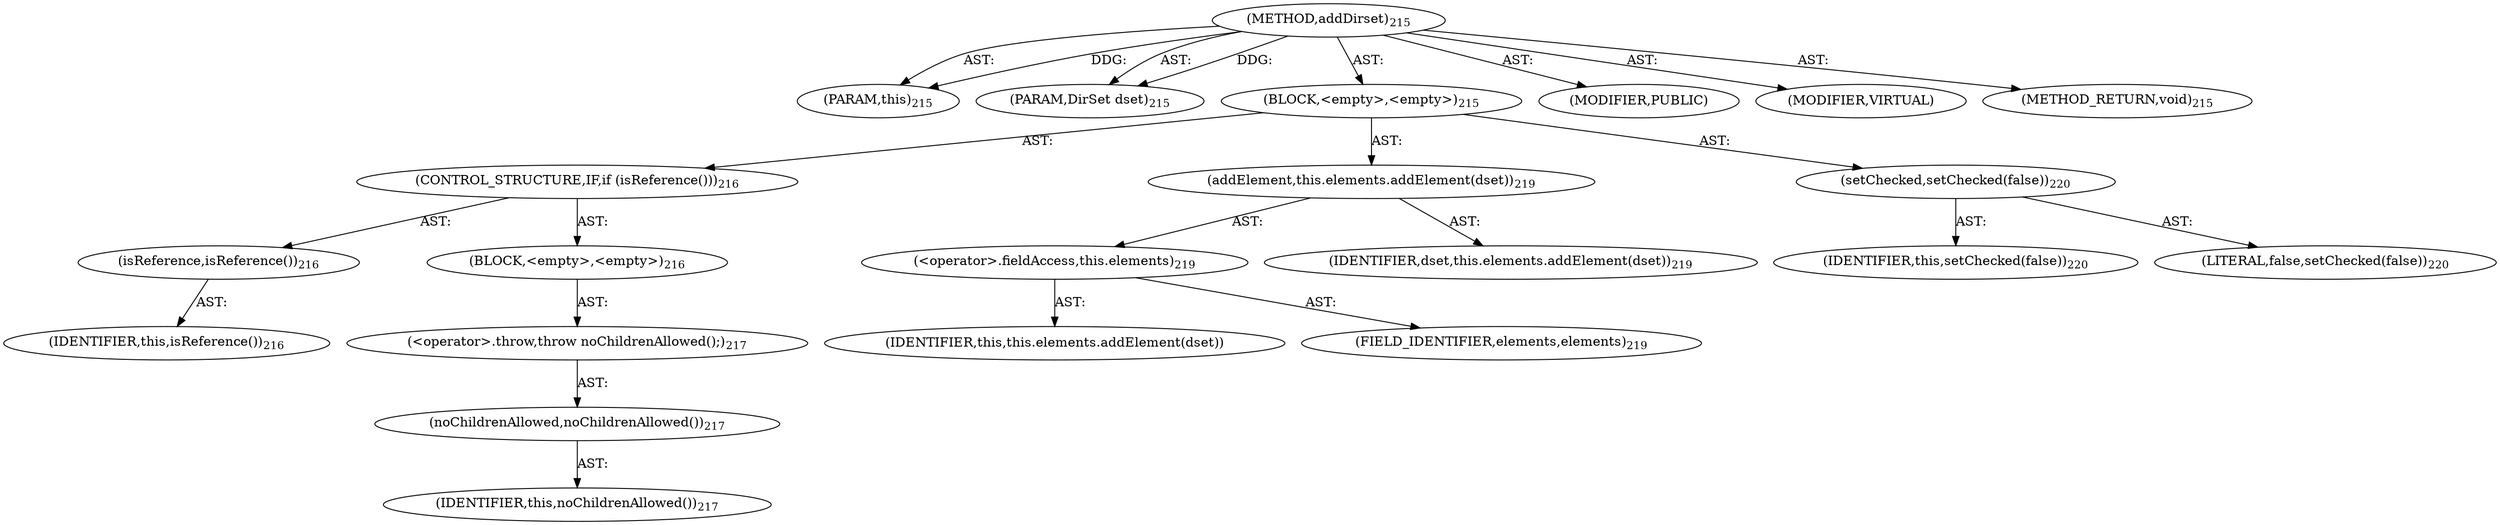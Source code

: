 digraph "addDirset" {  
"111669149708" [label = <(METHOD,addDirset)<SUB>215</SUB>> ]
"115964117001" [label = <(PARAM,this)<SUB>215</SUB>> ]
"115964117028" [label = <(PARAM,DirSet dset)<SUB>215</SUB>> ]
"25769803794" [label = <(BLOCK,&lt;empty&gt;,&lt;empty&gt;)<SUB>215</SUB>> ]
"47244640262" [label = <(CONTROL_STRUCTURE,IF,if (isReference()))<SUB>216</SUB>> ]
"30064771131" [label = <(isReference,isReference())<SUB>216</SUB>> ]
"68719476754" [label = <(IDENTIFIER,this,isReference())<SUB>216</SUB>> ]
"25769803795" [label = <(BLOCK,&lt;empty&gt;,&lt;empty&gt;)<SUB>216</SUB>> ]
"30064771132" [label = <(&lt;operator&gt;.throw,throw noChildrenAllowed();)<SUB>217</SUB>> ]
"30064771133" [label = <(noChildrenAllowed,noChildrenAllowed())<SUB>217</SUB>> ]
"68719476755" [label = <(IDENTIFIER,this,noChildrenAllowed())<SUB>217</SUB>> ]
"30064771134" [label = <(addElement,this.elements.addElement(dset))<SUB>219</SUB>> ]
"30064771135" [label = <(&lt;operator&gt;.fieldAccess,this.elements)<SUB>219</SUB>> ]
"68719476837" [label = <(IDENTIFIER,this,this.elements.addElement(dset))> ]
"55834574859" [label = <(FIELD_IDENTIFIER,elements,elements)<SUB>219</SUB>> ]
"68719476838" [label = <(IDENTIFIER,dset,this.elements.addElement(dset))<SUB>219</SUB>> ]
"30064771136" [label = <(setChecked,setChecked(false))<SUB>220</SUB>> ]
"68719476756" [label = <(IDENTIFIER,this,setChecked(false))<SUB>220</SUB>> ]
"90194313218" [label = <(LITERAL,false,setChecked(false))<SUB>220</SUB>> ]
"133143986205" [label = <(MODIFIER,PUBLIC)> ]
"133143986206" [label = <(MODIFIER,VIRTUAL)> ]
"128849018892" [label = <(METHOD_RETURN,void)<SUB>215</SUB>> ]
  "111669149708" -> "115964117001"  [ label = "AST: "] 
  "111669149708" -> "115964117028"  [ label = "AST: "] 
  "111669149708" -> "25769803794"  [ label = "AST: "] 
  "111669149708" -> "133143986205"  [ label = "AST: "] 
  "111669149708" -> "133143986206"  [ label = "AST: "] 
  "111669149708" -> "128849018892"  [ label = "AST: "] 
  "25769803794" -> "47244640262"  [ label = "AST: "] 
  "25769803794" -> "30064771134"  [ label = "AST: "] 
  "25769803794" -> "30064771136"  [ label = "AST: "] 
  "47244640262" -> "30064771131"  [ label = "AST: "] 
  "47244640262" -> "25769803795"  [ label = "AST: "] 
  "30064771131" -> "68719476754"  [ label = "AST: "] 
  "25769803795" -> "30064771132"  [ label = "AST: "] 
  "30064771132" -> "30064771133"  [ label = "AST: "] 
  "30064771133" -> "68719476755"  [ label = "AST: "] 
  "30064771134" -> "30064771135"  [ label = "AST: "] 
  "30064771134" -> "68719476838"  [ label = "AST: "] 
  "30064771135" -> "68719476837"  [ label = "AST: "] 
  "30064771135" -> "55834574859"  [ label = "AST: "] 
  "30064771136" -> "68719476756"  [ label = "AST: "] 
  "30064771136" -> "90194313218"  [ label = "AST: "] 
  "111669149708" -> "115964117001"  [ label = "DDG: "] 
  "111669149708" -> "115964117028"  [ label = "DDG: "] 
}
